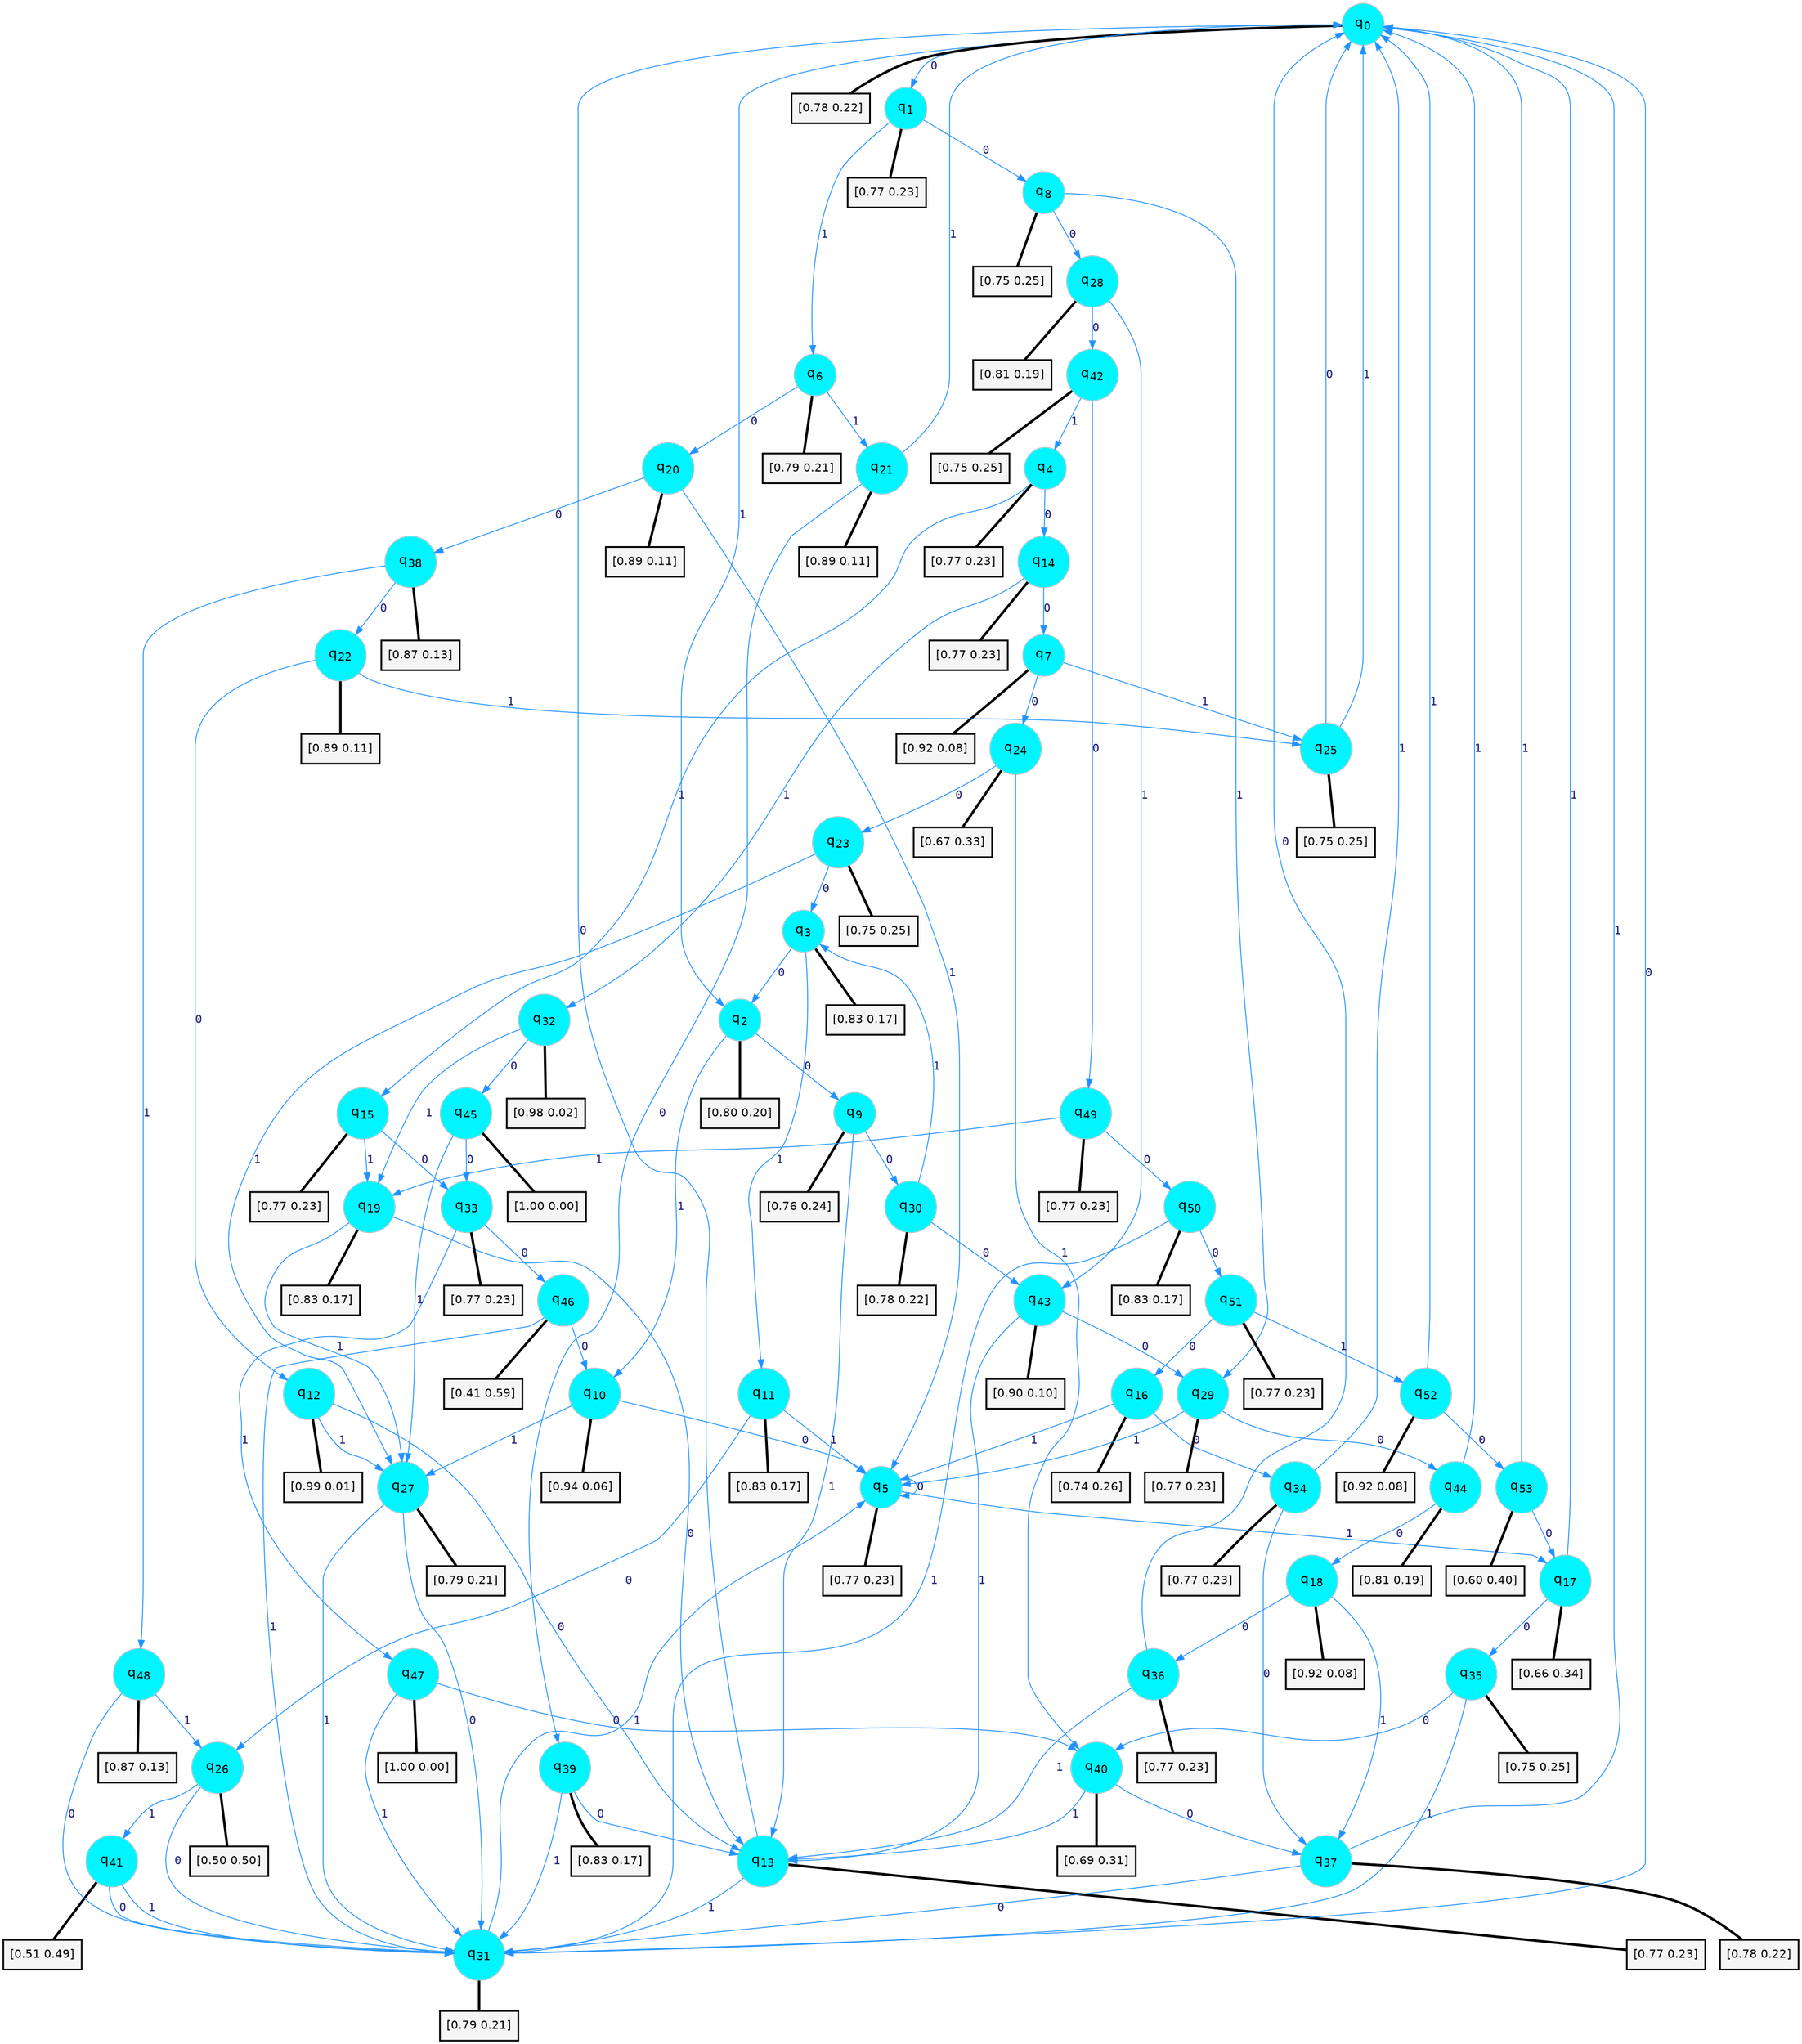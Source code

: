 digraph G {
graph [
bgcolor=transparent, dpi=300, rankdir=TD, size="40,25"];
node [
color=gray, fillcolor=turquoise1, fontcolor=black, fontname=Helvetica, fontsize=16, fontweight=bold, shape=circle, style=filled];
edge [
arrowsize=1, color=dodgerblue1, fontcolor=midnightblue, fontname=courier, fontweight=bold, penwidth=1, style=solid, weight=20];
0[label=<q<SUB>0</SUB>>];
1[label=<q<SUB>1</SUB>>];
2[label=<q<SUB>2</SUB>>];
3[label=<q<SUB>3</SUB>>];
4[label=<q<SUB>4</SUB>>];
5[label=<q<SUB>5</SUB>>];
6[label=<q<SUB>6</SUB>>];
7[label=<q<SUB>7</SUB>>];
8[label=<q<SUB>8</SUB>>];
9[label=<q<SUB>9</SUB>>];
10[label=<q<SUB>10</SUB>>];
11[label=<q<SUB>11</SUB>>];
12[label=<q<SUB>12</SUB>>];
13[label=<q<SUB>13</SUB>>];
14[label=<q<SUB>14</SUB>>];
15[label=<q<SUB>15</SUB>>];
16[label=<q<SUB>16</SUB>>];
17[label=<q<SUB>17</SUB>>];
18[label=<q<SUB>18</SUB>>];
19[label=<q<SUB>19</SUB>>];
20[label=<q<SUB>20</SUB>>];
21[label=<q<SUB>21</SUB>>];
22[label=<q<SUB>22</SUB>>];
23[label=<q<SUB>23</SUB>>];
24[label=<q<SUB>24</SUB>>];
25[label=<q<SUB>25</SUB>>];
26[label=<q<SUB>26</SUB>>];
27[label=<q<SUB>27</SUB>>];
28[label=<q<SUB>28</SUB>>];
29[label=<q<SUB>29</SUB>>];
30[label=<q<SUB>30</SUB>>];
31[label=<q<SUB>31</SUB>>];
32[label=<q<SUB>32</SUB>>];
33[label=<q<SUB>33</SUB>>];
34[label=<q<SUB>34</SUB>>];
35[label=<q<SUB>35</SUB>>];
36[label=<q<SUB>36</SUB>>];
37[label=<q<SUB>37</SUB>>];
38[label=<q<SUB>38</SUB>>];
39[label=<q<SUB>39</SUB>>];
40[label=<q<SUB>40</SUB>>];
41[label=<q<SUB>41</SUB>>];
42[label=<q<SUB>42</SUB>>];
43[label=<q<SUB>43</SUB>>];
44[label=<q<SUB>44</SUB>>];
45[label=<q<SUB>45</SUB>>];
46[label=<q<SUB>46</SUB>>];
47[label=<q<SUB>47</SUB>>];
48[label=<q<SUB>48</SUB>>];
49[label=<q<SUB>49</SUB>>];
50[label=<q<SUB>50</SUB>>];
51[label=<q<SUB>51</SUB>>];
52[label=<q<SUB>52</SUB>>];
53[label=<q<SUB>53</SUB>>];
54[label="[0.78 0.22]", shape=box,fontcolor=black, fontname=Helvetica, fontsize=14, penwidth=2, fillcolor=whitesmoke,color=black];
55[label="[0.77 0.23]", shape=box,fontcolor=black, fontname=Helvetica, fontsize=14, penwidth=2, fillcolor=whitesmoke,color=black];
56[label="[0.80 0.20]", shape=box,fontcolor=black, fontname=Helvetica, fontsize=14, penwidth=2, fillcolor=whitesmoke,color=black];
57[label="[0.83 0.17]", shape=box,fontcolor=black, fontname=Helvetica, fontsize=14, penwidth=2, fillcolor=whitesmoke,color=black];
58[label="[0.77 0.23]", shape=box,fontcolor=black, fontname=Helvetica, fontsize=14, penwidth=2, fillcolor=whitesmoke,color=black];
59[label="[0.77 0.23]", shape=box,fontcolor=black, fontname=Helvetica, fontsize=14, penwidth=2, fillcolor=whitesmoke,color=black];
60[label="[0.79 0.21]", shape=box,fontcolor=black, fontname=Helvetica, fontsize=14, penwidth=2, fillcolor=whitesmoke,color=black];
61[label="[0.92 0.08]", shape=box,fontcolor=black, fontname=Helvetica, fontsize=14, penwidth=2, fillcolor=whitesmoke,color=black];
62[label="[0.75 0.25]", shape=box,fontcolor=black, fontname=Helvetica, fontsize=14, penwidth=2, fillcolor=whitesmoke,color=black];
63[label="[0.76 0.24]", shape=box,fontcolor=black, fontname=Helvetica, fontsize=14, penwidth=2, fillcolor=whitesmoke,color=black];
64[label="[0.94 0.06]", shape=box,fontcolor=black, fontname=Helvetica, fontsize=14, penwidth=2, fillcolor=whitesmoke,color=black];
65[label="[0.83 0.17]", shape=box,fontcolor=black, fontname=Helvetica, fontsize=14, penwidth=2, fillcolor=whitesmoke,color=black];
66[label="[0.99 0.01]", shape=box,fontcolor=black, fontname=Helvetica, fontsize=14, penwidth=2, fillcolor=whitesmoke,color=black];
67[label="[0.77 0.23]", shape=box,fontcolor=black, fontname=Helvetica, fontsize=14, penwidth=2, fillcolor=whitesmoke,color=black];
68[label="[0.77 0.23]", shape=box,fontcolor=black, fontname=Helvetica, fontsize=14, penwidth=2, fillcolor=whitesmoke,color=black];
69[label="[0.77 0.23]", shape=box,fontcolor=black, fontname=Helvetica, fontsize=14, penwidth=2, fillcolor=whitesmoke,color=black];
70[label="[0.74 0.26]", shape=box,fontcolor=black, fontname=Helvetica, fontsize=14, penwidth=2, fillcolor=whitesmoke,color=black];
71[label="[0.66 0.34]", shape=box,fontcolor=black, fontname=Helvetica, fontsize=14, penwidth=2, fillcolor=whitesmoke,color=black];
72[label="[0.92 0.08]", shape=box,fontcolor=black, fontname=Helvetica, fontsize=14, penwidth=2, fillcolor=whitesmoke,color=black];
73[label="[0.83 0.17]", shape=box,fontcolor=black, fontname=Helvetica, fontsize=14, penwidth=2, fillcolor=whitesmoke,color=black];
74[label="[0.89 0.11]", shape=box,fontcolor=black, fontname=Helvetica, fontsize=14, penwidth=2, fillcolor=whitesmoke,color=black];
75[label="[0.89 0.11]", shape=box,fontcolor=black, fontname=Helvetica, fontsize=14, penwidth=2, fillcolor=whitesmoke,color=black];
76[label="[0.89 0.11]", shape=box,fontcolor=black, fontname=Helvetica, fontsize=14, penwidth=2, fillcolor=whitesmoke,color=black];
77[label="[0.75 0.25]", shape=box,fontcolor=black, fontname=Helvetica, fontsize=14, penwidth=2, fillcolor=whitesmoke,color=black];
78[label="[0.67 0.33]", shape=box,fontcolor=black, fontname=Helvetica, fontsize=14, penwidth=2, fillcolor=whitesmoke,color=black];
79[label="[0.75 0.25]", shape=box,fontcolor=black, fontname=Helvetica, fontsize=14, penwidth=2, fillcolor=whitesmoke,color=black];
80[label="[0.50 0.50]", shape=box,fontcolor=black, fontname=Helvetica, fontsize=14, penwidth=2, fillcolor=whitesmoke,color=black];
81[label="[0.79 0.21]", shape=box,fontcolor=black, fontname=Helvetica, fontsize=14, penwidth=2, fillcolor=whitesmoke,color=black];
82[label="[0.81 0.19]", shape=box,fontcolor=black, fontname=Helvetica, fontsize=14, penwidth=2, fillcolor=whitesmoke,color=black];
83[label="[0.77 0.23]", shape=box,fontcolor=black, fontname=Helvetica, fontsize=14, penwidth=2, fillcolor=whitesmoke,color=black];
84[label="[0.78 0.22]", shape=box,fontcolor=black, fontname=Helvetica, fontsize=14, penwidth=2, fillcolor=whitesmoke,color=black];
85[label="[0.79 0.21]", shape=box,fontcolor=black, fontname=Helvetica, fontsize=14, penwidth=2, fillcolor=whitesmoke,color=black];
86[label="[0.98 0.02]", shape=box,fontcolor=black, fontname=Helvetica, fontsize=14, penwidth=2, fillcolor=whitesmoke,color=black];
87[label="[0.77 0.23]", shape=box,fontcolor=black, fontname=Helvetica, fontsize=14, penwidth=2, fillcolor=whitesmoke,color=black];
88[label="[0.77 0.23]", shape=box,fontcolor=black, fontname=Helvetica, fontsize=14, penwidth=2, fillcolor=whitesmoke,color=black];
89[label="[0.75 0.25]", shape=box,fontcolor=black, fontname=Helvetica, fontsize=14, penwidth=2, fillcolor=whitesmoke,color=black];
90[label="[0.77 0.23]", shape=box,fontcolor=black, fontname=Helvetica, fontsize=14, penwidth=2, fillcolor=whitesmoke,color=black];
91[label="[0.78 0.22]", shape=box,fontcolor=black, fontname=Helvetica, fontsize=14, penwidth=2, fillcolor=whitesmoke,color=black];
92[label="[0.87 0.13]", shape=box,fontcolor=black, fontname=Helvetica, fontsize=14, penwidth=2, fillcolor=whitesmoke,color=black];
93[label="[0.83 0.17]", shape=box,fontcolor=black, fontname=Helvetica, fontsize=14, penwidth=2, fillcolor=whitesmoke,color=black];
94[label="[0.69 0.31]", shape=box,fontcolor=black, fontname=Helvetica, fontsize=14, penwidth=2, fillcolor=whitesmoke,color=black];
95[label="[0.51 0.49]", shape=box,fontcolor=black, fontname=Helvetica, fontsize=14, penwidth=2, fillcolor=whitesmoke,color=black];
96[label="[0.75 0.25]", shape=box,fontcolor=black, fontname=Helvetica, fontsize=14, penwidth=2, fillcolor=whitesmoke,color=black];
97[label="[0.90 0.10]", shape=box,fontcolor=black, fontname=Helvetica, fontsize=14, penwidth=2, fillcolor=whitesmoke,color=black];
98[label="[0.81 0.19]", shape=box,fontcolor=black, fontname=Helvetica, fontsize=14, penwidth=2, fillcolor=whitesmoke,color=black];
99[label="[1.00 0.00]", shape=box,fontcolor=black, fontname=Helvetica, fontsize=14, penwidth=2, fillcolor=whitesmoke,color=black];
100[label="[0.41 0.59]", shape=box,fontcolor=black, fontname=Helvetica, fontsize=14, penwidth=2, fillcolor=whitesmoke,color=black];
101[label="[1.00 0.00]", shape=box,fontcolor=black, fontname=Helvetica, fontsize=14, penwidth=2, fillcolor=whitesmoke,color=black];
102[label="[0.87 0.13]", shape=box,fontcolor=black, fontname=Helvetica, fontsize=14, penwidth=2, fillcolor=whitesmoke,color=black];
103[label="[0.77 0.23]", shape=box,fontcolor=black, fontname=Helvetica, fontsize=14, penwidth=2, fillcolor=whitesmoke,color=black];
104[label="[0.83 0.17]", shape=box,fontcolor=black, fontname=Helvetica, fontsize=14, penwidth=2, fillcolor=whitesmoke,color=black];
105[label="[0.77 0.23]", shape=box,fontcolor=black, fontname=Helvetica, fontsize=14, penwidth=2, fillcolor=whitesmoke,color=black];
106[label="[0.92 0.08]", shape=box,fontcolor=black, fontname=Helvetica, fontsize=14, penwidth=2, fillcolor=whitesmoke,color=black];
107[label="[0.60 0.40]", shape=box,fontcolor=black, fontname=Helvetica, fontsize=14, penwidth=2, fillcolor=whitesmoke,color=black];
0->1 [label=0];
0->2 [label=1];
0->54 [arrowhead=none, penwidth=3,color=black];
1->8 [label=0];
1->6 [label=1];
1->55 [arrowhead=none, penwidth=3,color=black];
2->9 [label=0];
2->10 [label=1];
2->56 [arrowhead=none, penwidth=3,color=black];
3->2 [label=0];
3->11 [label=1];
3->57 [arrowhead=none, penwidth=3,color=black];
4->14 [label=0];
4->15 [label=1];
4->58 [arrowhead=none, penwidth=3,color=black];
5->5 [label=0];
5->17 [label=1];
5->59 [arrowhead=none, penwidth=3,color=black];
6->20 [label=0];
6->21 [label=1];
6->60 [arrowhead=none, penwidth=3,color=black];
7->24 [label=0];
7->25 [label=1];
7->61 [arrowhead=none, penwidth=3,color=black];
8->28 [label=0];
8->29 [label=1];
8->62 [arrowhead=none, penwidth=3,color=black];
9->30 [label=0];
9->13 [label=1];
9->63 [arrowhead=none, penwidth=3,color=black];
10->5 [label=0];
10->27 [label=1];
10->64 [arrowhead=none, penwidth=3,color=black];
11->26 [label=0];
11->5 [label=1];
11->65 [arrowhead=none, penwidth=3,color=black];
12->13 [label=0];
12->27 [label=1];
12->66 [arrowhead=none, penwidth=3,color=black];
13->0 [label=0];
13->31 [label=1];
13->67 [arrowhead=none, penwidth=3,color=black];
14->7 [label=0];
14->32 [label=1];
14->68 [arrowhead=none, penwidth=3,color=black];
15->33 [label=0];
15->19 [label=1];
15->69 [arrowhead=none, penwidth=3,color=black];
16->34 [label=0];
16->5 [label=1];
16->70 [arrowhead=none, penwidth=3,color=black];
17->35 [label=0];
17->0 [label=1];
17->71 [arrowhead=none, penwidth=3,color=black];
18->36 [label=0];
18->37 [label=1];
18->72 [arrowhead=none, penwidth=3,color=black];
19->13 [label=0];
19->27 [label=1];
19->73 [arrowhead=none, penwidth=3,color=black];
20->38 [label=0];
20->5 [label=1];
20->74 [arrowhead=none, penwidth=3,color=black];
21->39 [label=0];
21->0 [label=1];
21->75 [arrowhead=none, penwidth=3,color=black];
22->12 [label=0];
22->25 [label=1];
22->76 [arrowhead=none, penwidth=3,color=black];
23->3 [label=0];
23->27 [label=1];
23->77 [arrowhead=none, penwidth=3,color=black];
24->23 [label=0];
24->40 [label=1];
24->78 [arrowhead=none, penwidth=3,color=black];
25->0 [label=0];
25->0 [label=1];
25->79 [arrowhead=none, penwidth=3,color=black];
26->31 [label=0];
26->41 [label=1];
26->80 [arrowhead=none, penwidth=3,color=black];
27->31 [label=0];
27->31 [label=1];
27->81 [arrowhead=none, penwidth=3,color=black];
28->42 [label=0];
28->43 [label=1];
28->82 [arrowhead=none, penwidth=3,color=black];
29->44 [label=0];
29->5 [label=1];
29->83 [arrowhead=none, penwidth=3,color=black];
30->43 [label=0];
30->3 [label=1];
30->84 [arrowhead=none, penwidth=3,color=black];
31->0 [label=0];
31->5 [label=1];
31->85 [arrowhead=none, penwidth=3,color=black];
32->45 [label=0];
32->19 [label=1];
32->86 [arrowhead=none, penwidth=3,color=black];
33->46 [label=0];
33->47 [label=1];
33->87 [arrowhead=none, penwidth=3,color=black];
34->37 [label=0];
34->0 [label=1];
34->88 [arrowhead=none, penwidth=3,color=black];
35->40 [label=0];
35->31 [label=1];
35->89 [arrowhead=none, penwidth=3,color=black];
36->0 [label=0];
36->13 [label=1];
36->90 [arrowhead=none, penwidth=3,color=black];
37->31 [label=0];
37->0 [label=1];
37->91 [arrowhead=none, penwidth=3,color=black];
38->22 [label=0];
38->48 [label=1];
38->92 [arrowhead=none, penwidth=3,color=black];
39->13 [label=0];
39->31 [label=1];
39->93 [arrowhead=none, penwidth=3,color=black];
40->37 [label=0];
40->13 [label=1];
40->94 [arrowhead=none, penwidth=3,color=black];
41->31 [label=0];
41->31 [label=1];
41->95 [arrowhead=none, penwidth=3,color=black];
42->49 [label=0];
42->4 [label=1];
42->96 [arrowhead=none, penwidth=3,color=black];
43->29 [label=0];
43->13 [label=1];
43->97 [arrowhead=none, penwidth=3,color=black];
44->18 [label=0];
44->0 [label=1];
44->98 [arrowhead=none, penwidth=3,color=black];
45->33 [label=0];
45->27 [label=1];
45->99 [arrowhead=none, penwidth=3,color=black];
46->10 [label=0];
46->31 [label=1];
46->100 [arrowhead=none, penwidth=3,color=black];
47->40 [label=0];
47->31 [label=1];
47->101 [arrowhead=none, penwidth=3,color=black];
48->31 [label=0];
48->26 [label=1];
48->102 [arrowhead=none, penwidth=3,color=black];
49->50 [label=0];
49->19 [label=1];
49->103 [arrowhead=none, penwidth=3,color=black];
50->51 [label=0];
50->31 [label=1];
50->104 [arrowhead=none, penwidth=3,color=black];
51->16 [label=0];
51->52 [label=1];
51->105 [arrowhead=none, penwidth=3,color=black];
52->53 [label=0];
52->0 [label=1];
52->106 [arrowhead=none, penwidth=3,color=black];
53->17 [label=0];
53->0 [label=1];
53->107 [arrowhead=none, penwidth=3,color=black];
}
